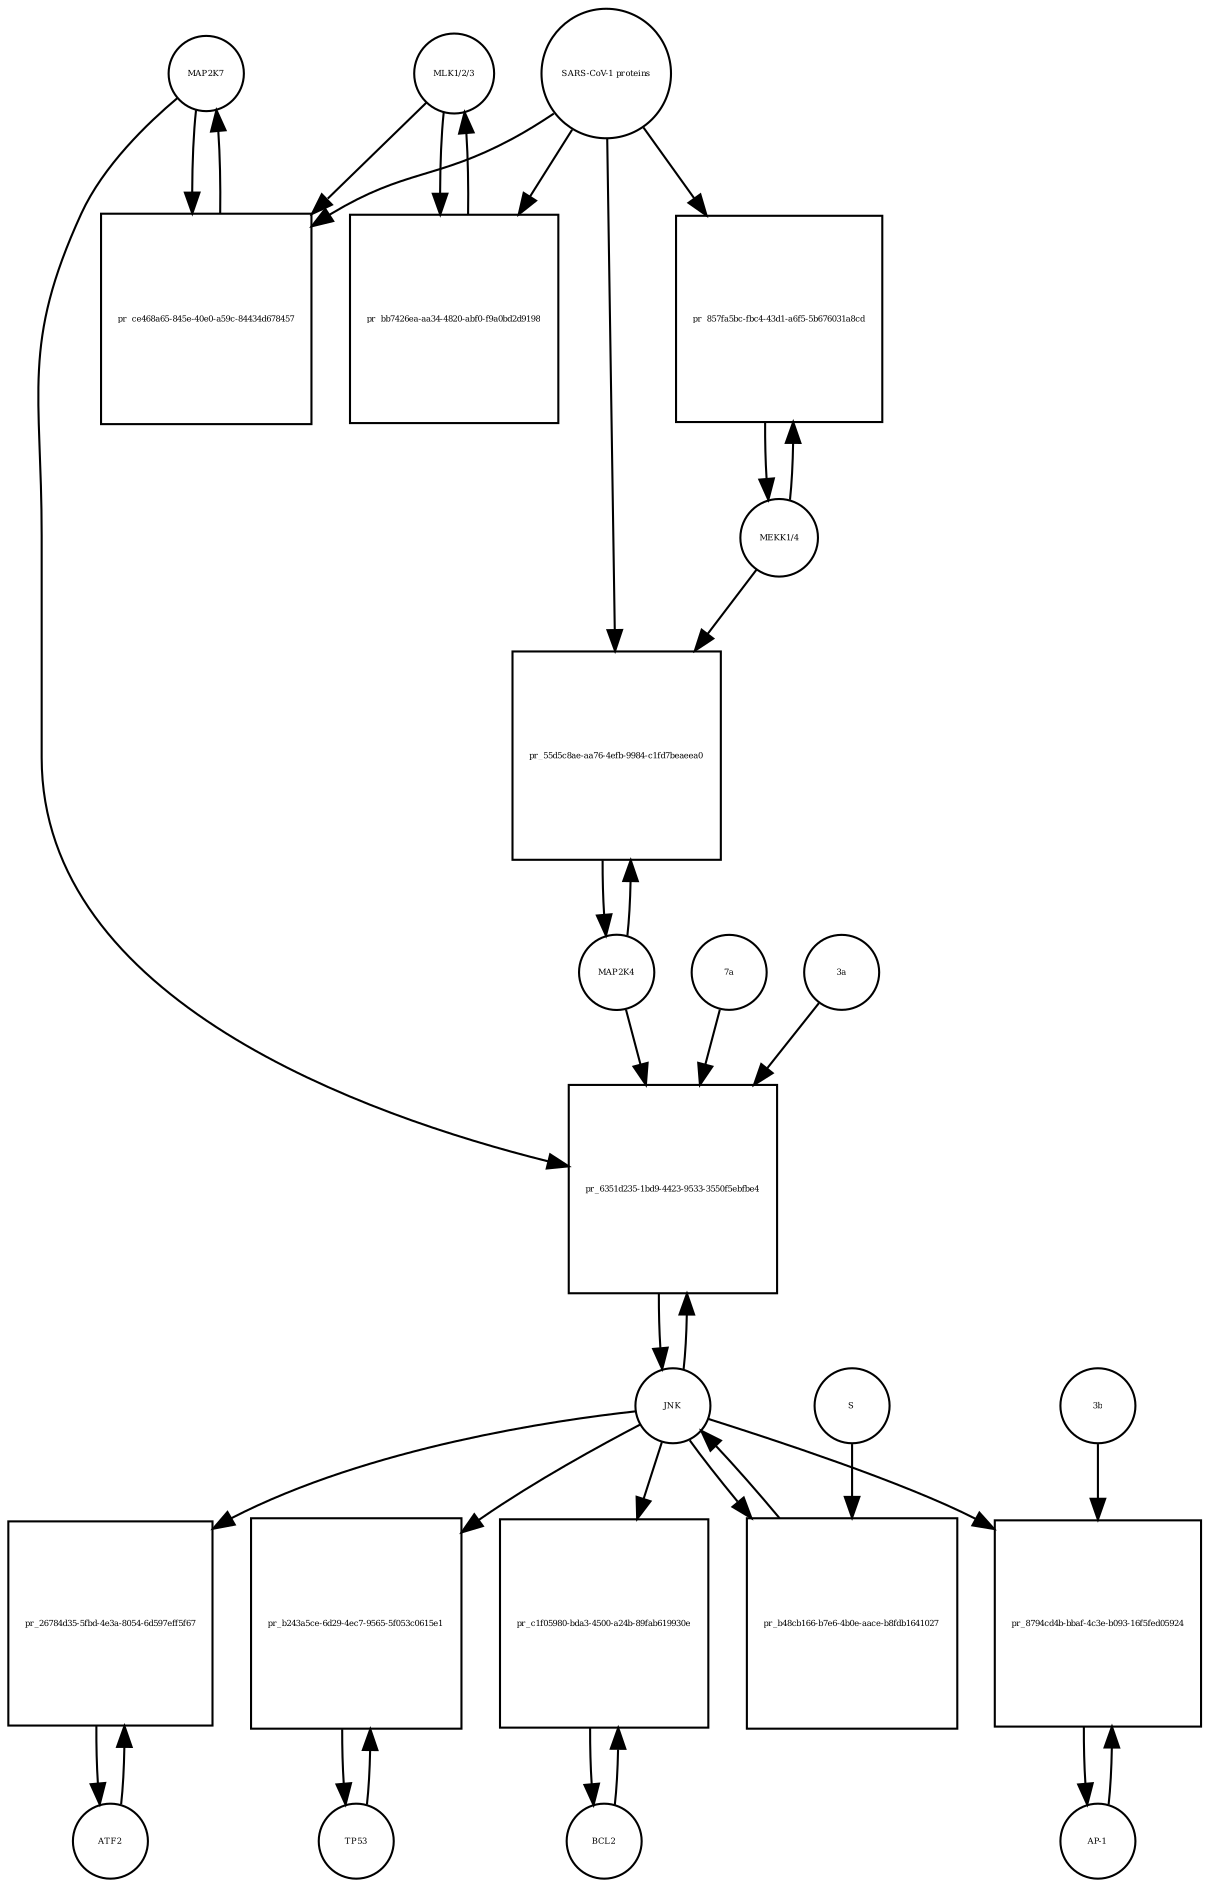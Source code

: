 strict digraph  {
MAP2K7 [annotation=urn_miriam_ncbigene_5609, bipartite=0, cls=macromolecule, fontsize=4, label=MAP2K7, shape=circle];
"pr_ce468a65-845e-40e0-a59c-84434d678457" [annotation="", bipartite=1, cls=process, fontsize=4, label="pr_ce468a65-845e-40e0-a59c-84434d678457", shape=square];
"MLK1/2/3" [annotation="", bipartite=0, cls=complex, fontsize=4, label="MLK1/2/3", shape=circle];
"SARS-CoV-1 proteins" [annotation="", bipartite=0, cls=complex, fontsize=4, label="SARS-CoV-1 proteins", shape=circle];
"pr_bb7426ea-aa34-4820-abf0-f9a0bd2d9198" [annotation="", bipartite=1, cls=process, fontsize=4, label="pr_bb7426ea-aa34-4820-abf0-f9a0bd2d9198", shape=square];
ATF2 [annotation=urn_miriam_ncbigene_1386, bipartite=0, cls=macromolecule, fontsize=4, label=ATF2, shape=circle];
"pr_26784d35-5fbd-4e3a-8054-6d597eff5f67" [annotation="", bipartite=1, cls=process, fontsize=4, label="pr_26784d35-5fbd-4e3a-8054-6d597eff5f67", shape=square];
JNK [annotation="", bipartite=0, cls=complex, fontsize=4, label=JNK, shape=circle];
TP53 [annotation=urn_miriam_ncbigene_7157, bipartite=0, cls=macromolecule, fontsize=4, label=TP53, shape=circle];
"pr_b243a5ce-6d29-4ec7-9565-5f053c0615e1" [annotation="", bipartite=1, cls=process, fontsize=4, label="pr_b243a5ce-6d29-4ec7-9565-5f053c0615e1", shape=square];
BCL2 [annotation=urn_miriam_ncbigene_596, bipartite=0, cls=macromolecule, fontsize=4, label=BCL2, shape=circle];
"pr_c1f05980-bda3-4500-a24b-89fab619930e" [annotation="", bipartite=1, cls=process, fontsize=4, label="pr_c1f05980-bda3-4500-a24b-89fab619930e", shape=square];
"AP-1" [annotation="", bipartite=0, cls=complex, fontsize=4, label="AP-1", shape=circle];
"pr_8794cd4b-bbaf-4c3e-b093-16f5fed05924" [annotation="", bipartite=1, cls=process, fontsize=4, label="pr_8794cd4b-bbaf-4c3e-b093-16f5fed05924", shape=square];
"3b" [annotation="", bipartite=0, cls=macromolecule, fontsize=4, label="3b", shape=circle];
"MEKK1/4" [annotation="", bipartite=0, cls=complex, fontsize=4, label="MEKK1/4", shape=circle];
"pr_857fa5bc-fbc4-43d1-a6f5-5b676031a8cd" [annotation="", bipartite=1, cls=process, fontsize=4, label="pr_857fa5bc-fbc4-43d1-a6f5-5b676031a8cd", shape=square];
MAP2K4 [annotation=urn_miriam_ncbigene_6416, bipartite=0, cls=macromolecule, fontsize=4, label=MAP2K4, shape=circle];
"pr_55d5c8ae-aa76-4efb-9984-c1fd7beaeea0" [annotation="", bipartite=1, cls=process, fontsize=4, label="pr_55d5c8ae-aa76-4efb-9984-c1fd7beaeea0", shape=square];
"pr_6351d235-1bd9-4423-9533-3550f5ebfbe4" [annotation="", bipartite=1, cls=process, fontsize=4, label="pr_6351d235-1bd9-4423-9533-3550f5ebfbe4", shape=square];
"7a" [annotation="", bipartite=0, cls=macromolecule, fontsize=4, label="7a", shape=circle];
"3a" [annotation="", bipartite=0, cls=macromolecule, fontsize=4, label="3a", shape=circle];
"pr_b48cb166-b7e6-4b0e-aace-b8fdb1641027" [annotation="", bipartite=1, cls=process, fontsize=4, label="pr_b48cb166-b7e6-4b0e-aace-b8fdb1641027", shape=square];
S [annotation="", bipartite=0, cls=macromolecule, fontsize=4, label=S, shape=circle];
MAP2K7 -> "pr_ce468a65-845e-40e0-a59c-84434d678457"  [annotation="", interaction_type=consumption];
MAP2K7 -> "pr_6351d235-1bd9-4423-9533-3550f5ebfbe4"  [annotation="urn_miriam_pubmed_17141229|urn_miriam_taxonomy_694009|urn_miriam_taxonomy_392815", interaction_type=stimulation];
"pr_ce468a65-845e-40e0-a59c-84434d678457" -> MAP2K7  [annotation="", interaction_type=production];
"MLK1/2/3" -> "pr_ce468a65-845e-40e0-a59c-84434d678457"  [annotation="urn_miriam_pubmed_31226023|urn_miriam_taxonomy_694009|urn_miriam_taxonomy_392815", interaction_type=stimulation];
"MLK1/2/3" -> "pr_bb7426ea-aa34-4820-abf0-f9a0bd2d9198"  [annotation="", interaction_type=consumption];
"SARS-CoV-1 proteins" -> "pr_ce468a65-845e-40e0-a59c-84434d678457"  [annotation="urn_miriam_pubmed_31226023|urn_miriam_taxonomy_694009|urn_miriam_taxonomy_392815", interaction_type=stimulation];
"SARS-CoV-1 proteins" -> "pr_bb7426ea-aa34-4820-abf0-f9a0bd2d9198"  [annotation="urn_miriam_taxonomy_694009|urn_miriam_pubmed_31226023|urn_miriam_taxonomy_392815", interaction_type=stimulation];
"SARS-CoV-1 proteins" -> "pr_857fa5bc-fbc4-43d1-a6f5-5b676031a8cd"  [annotation="urn_miriam_pubmed_31226023|urn_miriam_taxonomy_694009|urn_miriam_taxonomy_392815", interaction_type=stimulation];
"SARS-CoV-1 proteins" -> "pr_55d5c8ae-aa76-4efb-9984-c1fd7beaeea0"  [annotation="urn_miriam_pubmed_31226023|urn_miriam_taxonomy_694009|urn_miriam_taxonomy_392815", interaction_type=stimulation];
"pr_bb7426ea-aa34-4820-abf0-f9a0bd2d9198" -> "MLK1/2/3"  [annotation="", interaction_type=production];
ATF2 -> "pr_26784d35-5fbd-4e3a-8054-6d597eff5f67"  [annotation="", interaction_type=consumption];
"pr_26784d35-5fbd-4e3a-8054-6d597eff5f67" -> ATF2  [annotation="", interaction_type=production];
JNK -> "pr_26784d35-5fbd-4e3a-8054-6d597eff5f67"  [annotation=urn_miriam_pubmed_7824938, interaction_type=stimulation];
JNK -> "pr_b243a5ce-6d29-4ec7-9565-5f053c0615e1"  [annotation=urn_miriam_pubmed_9724739, interaction_type=stimulation];
JNK -> "pr_c1f05980-bda3-4500-a24b-89fab619930e"  [annotation=urn_miriam_pubmed_10567572, interaction_type=stimulation];
JNK -> "pr_8794cd4b-bbaf-4c3e-b093-16f5fed05924"  [annotation="urn_miriam_pubmed_21561061|urn_miriam_taxonomy_694009", interaction_type=stimulation];
JNK -> "pr_6351d235-1bd9-4423-9533-3550f5ebfbe4"  [annotation="", interaction_type=consumption];
JNK -> "pr_b48cb166-b7e6-4b0e-aace-b8fdb1641027"  [annotation="", interaction_type=consumption];
TP53 -> "pr_b243a5ce-6d29-4ec7-9565-5f053c0615e1"  [annotation="", interaction_type=consumption];
"pr_b243a5ce-6d29-4ec7-9565-5f053c0615e1" -> TP53  [annotation="", interaction_type=production];
BCL2 -> "pr_c1f05980-bda3-4500-a24b-89fab619930e"  [annotation="", interaction_type=consumption];
"pr_c1f05980-bda3-4500-a24b-89fab619930e" -> BCL2  [annotation="", interaction_type=production];
"AP-1" -> "pr_8794cd4b-bbaf-4c3e-b093-16f5fed05924"  [annotation="", interaction_type=consumption];
"pr_8794cd4b-bbaf-4c3e-b093-16f5fed05924" -> "AP-1"  [annotation="", interaction_type=production];
"3b" -> "pr_8794cd4b-bbaf-4c3e-b093-16f5fed05924"  [annotation="urn_miriam_pubmed_21561061|urn_miriam_taxonomy_694009", interaction_type=stimulation];
"MEKK1/4" -> "pr_857fa5bc-fbc4-43d1-a6f5-5b676031a8cd"  [annotation="", interaction_type=consumption];
"MEKK1/4" -> "pr_55d5c8ae-aa76-4efb-9984-c1fd7beaeea0"  [annotation="urn_miriam_pubmed_31226023|urn_miriam_taxonomy_694009|urn_miriam_taxonomy_392815", interaction_type=stimulation];
"pr_857fa5bc-fbc4-43d1-a6f5-5b676031a8cd" -> "MEKK1/4"  [annotation="", interaction_type=production];
MAP2K4 -> "pr_55d5c8ae-aa76-4efb-9984-c1fd7beaeea0"  [annotation="", interaction_type=consumption];
MAP2K4 -> "pr_6351d235-1bd9-4423-9533-3550f5ebfbe4"  [annotation="urn_miriam_pubmed_17141229|urn_miriam_taxonomy_694009|urn_miriam_taxonomy_392815", interaction_type=stimulation];
"pr_55d5c8ae-aa76-4efb-9984-c1fd7beaeea0" -> MAP2K4  [annotation="", interaction_type=production];
"pr_6351d235-1bd9-4423-9533-3550f5ebfbe4" -> JNK  [annotation="", interaction_type=production];
"7a" -> "pr_6351d235-1bd9-4423-9533-3550f5ebfbe4"  [annotation="urn_miriam_pubmed_17141229|urn_miriam_taxonomy_694009|urn_miriam_taxonomy_392815", interaction_type=stimulation];
"3a" -> "pr_6351d235-1bd9-4423-9533-3550f5ebfbe4"  [annotation="urn_miriam_pubmed_17141229|urn_miriam_taxonomy_694009|urn_miriam_taxonomy_392815", interaction_type=stimulation];
"pr_b48cb166-b7e6-4b0e-aace-b8fdb1641027" -> JNK  [annotation="", interaction_type=production];
S -> "pr_b48cb166-b7e6-4b0e-aace-b8fdb1641027"  [annotation="urn_miriam_pubmed_17267381|urn_miriam_taxonomy_694009|urn_miriam_taxonomy_392815", interaction_type=stimulation];
}
